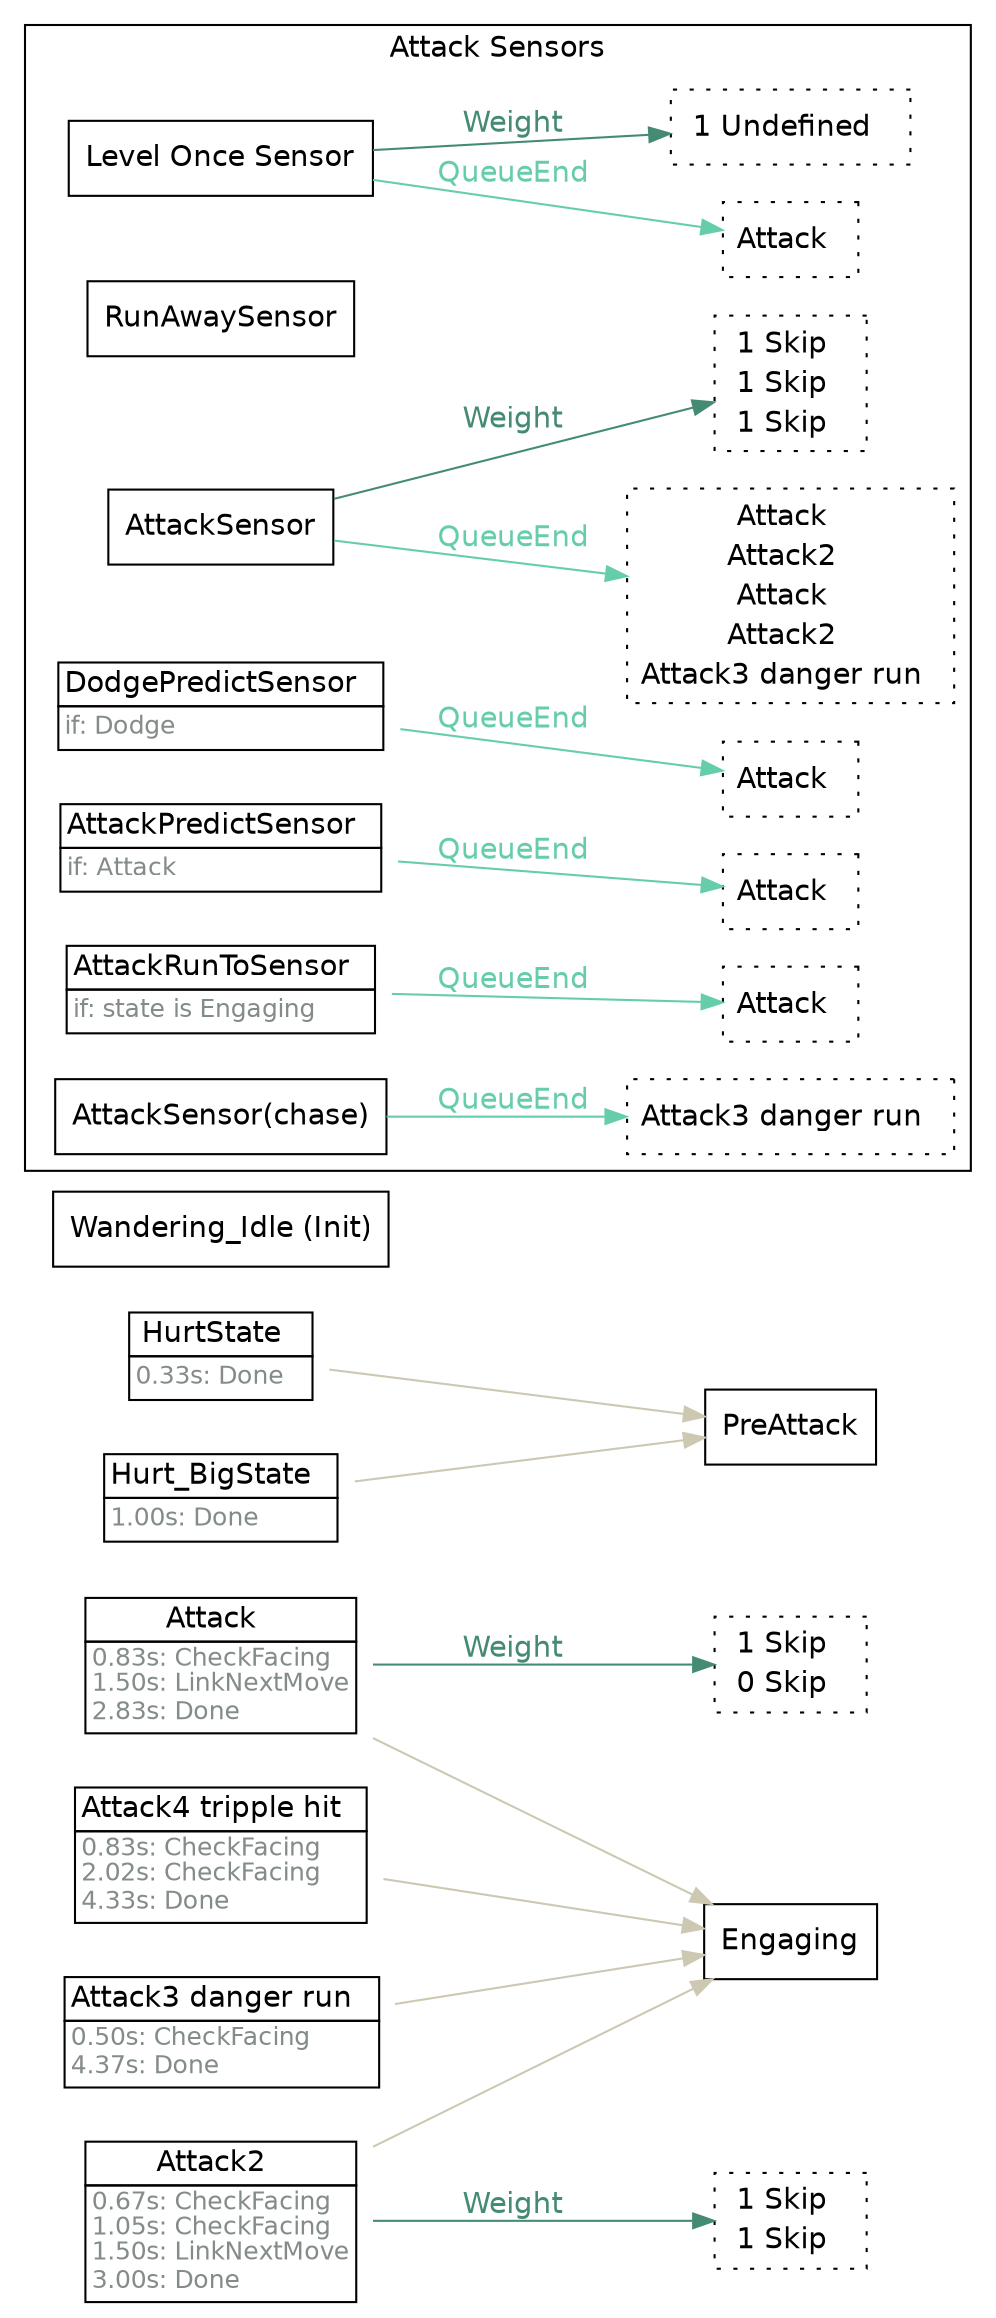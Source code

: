 strict digraph "Foo" {
	"rankdir"="LR";
	node ["shape"="box", "fontname"="Helvetica"];
	edge ["fontname"="Helvetica"];
	"Attack" ["shape"="plaintext", "label"=<<TABLE border="0" cellborder="1" cellspacing="0" cellpadding="2"><TR><TD >Attack  </TD></TR><TR><TD align="left" balign="left"><FONT point-size="12" color="azure4">0.83s: CheckFacing<br/>1.50s: LinkNextMove<br/>2.83s: Done</FONT>  </TD></TR></TABLE>>]
	"Attack" -> "Engaging"  ["color"="cornsilk3", "fontcolor"="cornsilk3"]
	"Attack_mustuse" ["shape"="box", "style"="dotted", "label"=<<TABLE border="0" cellborder="0" cellspacing="0" cellpadding="2"><TR><TD>1 Skip  </TD></TR><TR><TD>0 Skip  </TD></TR></TABLE>>]
	"Attack" -> "Attack_mustuse"  ["label"="Weight", "color"="aquamarine4", "fontcolor"="aquamarine4"]
	"Attack2" ["shape"="plaintext", "label"=<<TABLE border="0" cellborder="1" cellspacing="0" cellpadding="2"><TR><TD >Attack2  </TD></TR><TR><TD align="left" balign="left"><FONT point-size="12" color="azure4">0.67s: CheckFacing<br/>1.05s: CheckFacing<br/>1.50s: LinkNextMove<br/>3.00s: Done</FONT>  </TD></TR></TABLE>>]
	"Attack2" -> "Engaging"  ["color"="cornsilk3", "fontcolor"="cornsilk3"]
	"Attack2_mustuse" ["shape"="box", "style"="dotted", "label"=<<TABLE border="0" cellborder="0" cellspacing="0" cellpadding="2"><TR><TD>1 Skip  </TD></TR><TR><TD>1 Skip  </TD></TR></TABLE>>]
	"Attack2" -> "Attack2_mustuse"  ["label"="Weight", "color"="aquamarine4", "fontcolor"="aquamarine4"]
	"Attack3 danger run" ["shape"="plaintext", "label"=<<TABLE border="0" cellborder="1" cellspacing="0" cellpadding="2"><TR><TD >Attack3 danger run  </TD></TR><TR><TD align="left" balign="left"><FONT point-size="12" color="azure4">0.50s: CheckFacing<br/>4.37s: Done</FONT>  </TD></TR></TABLE>>]
	"Attack3 danger run" -> "Engaging"  ["color"="cornsilk3", "fontcolor"="cornsilk3"]
	"Attack4 tripple hit" ["shape"="plaintext", "label"=<<TABLE border="0" cellborder="1" cellspacing="0" cellpadding="2"><TR><TD >Attack4 tripple hit  </TD></TR><TR><TD align="left" balign="left"><FONT point-size="12" color="azure4">0.83s: CheckFacing<br/>2.02s: CheckFacing<br/>4.33s: Done</FONT>  </TD></TR></TABLE>>]
	"Attack4 tripple hit" -> "Engaging"  ["color"="cornsilk3", "fontcolor"="cornsilk3"]
	"HurtState" ["shape"="plaintext", "label"=<<TABLE border="0" cellborder="1" cellspacing="0" cellpadding="2"><TR><TD >HurtState  </TD></TR><TR><TD align="left" balign="left"><FONT point-size="12" color="azure4">0.33s: Done</FONT>  </TD></TR></TABLE>>]
	"HurtState" -> "PreAttack"  ["color"="cornsilk3", "fontcolor"="cornsilk3"]
	"Hurt_BigState" ["shape"="plaintext", "label"=<<TABLE border="0" cellborder="1" cellspacing="0" cellpadding="2"><TR><TD >Hurt_BigState  </TD></TR><TR><TD align="left" balign="left"><FONT point-size="12" color="azure4">1.00s: Done</FONT>  </TD></TR></TABLE>>]
	"Hurt_BigState" -> "PreAttack"  ["color"="cornsilk3", "fontcolor"="cornsilk3"]
	"Wandering_Idle" ["label"="Wandering_Idle (Init)"]
	subgraph "cluster_attacksensors" {
		"rank"="sink";
		"label"="Attack Sensors";
		"fontname"="Helvetica";
		"Level Once Sensor" ["label"="Level Once Sensor"]
		"Level Once Sensor_linked" ["shape"="box", "style"="dotted", "label"=<<TABLE border="0" cellborder="0" cellspacing="0" cellpadding="2"><TR><TD>Attack  </TD></TR></TABLE>>, "margin"="0.05"]
		"Level Once Sensor" -> "Level Once Sensor_linked"  ["label"="QueueEnd", "color"="aquamarine3", "fontcolor"="aquamarine3"]
		"Level Once Sensor_mustuse" ["shape"="box", "style"="dotted", "label"=<<TABLE border="0" cellborder="0" cellspacing="0" cellpadding="2"><TR><TD>1 Undefined  </TD></TR></TABLE>>]
		"Level Once Sensor" -> "Level Once Sensor_mustuse"  ["label"="Weight", "color"="aquamarine4", "fontcolor"="aquamarine4"]
		"RunAwaySensor" ["label"="RunAwaySensor"]
		"AttackSensor" ["label"="AttackSensor"]
		"AttackSensor_linked" ["shape"="box", "style"="dotted", "label"=<<TABLE border="0" cellborder="0" cellspacing="0" cellpadding="2"><TR><TD>Attack  </TD></TR><TR><TD>Attack2  </TD></TR><TR><TD>Attack  </TD></TR><TR><TD>Attack2  </TD></TR><TR><TD>Attack3 danger run  </TD></TR></TABLE>>, "margin"="0.05"]
		"AttackSensor" -> "AttackSensor_linked"  ["label"="QueueEnd", "color"="aquamarine3", "fontcolor"="aquamarine3"]
		"AttackSensor_mustuse" ["shape"="box", "style"="dotted", "label"=<<TABLE border="0" cellborder="0" cellspacing="0" cellpadding="2"><TR><TD>1 Skip  </TD></TR><TR><TD>1 Skip  </TD></TR><TR><TD>1 Skip  </TD></TR></TABLE>>]
		"AttackSensor" -> "AttackSensor_mustuse"  ["label"="Weight", "color"="aquamarine4", "fontcolor"="aquamarine4"]
		"DodgePredictSensor" ["shape"="plaintext", "label"=<<TABLE border="0" cellborder="1" cellspacing="0" cellpadding="2"><TR><TD >DodgePredictSensor  </TD></TR><TR><TD align="left" balign="left"><FONT point-size="12" color="azure4">if: Dodge</FONT>  </TD></TR></TABLE>>]
		"DodgePredictSensor_linked" ["shape"="box", "style"="dotted", "label"=<<TABLE border="0" cellborder="0" cellspacing="0" cellpadding="2"><TR><TD>Attack  </TD></TR></TABLE>>, "margin"="0.05"]
		"DodgePredictSensor" -> "DodgePredictSensor_linked"  ["label"="QueueEnd", "color"="aquamarine3", "fontcolor"="aquamarine3"]
		"AttackPredictSensor" ["shape"="plaintext", "label"=<<TABLE border="0" cellborder="1" cellspacing="0" cellpadding="2"><TR><TD >AttackPredictSensor  </TD></TR><TR><TD align="left" balign="left"><FONT point-size="12" color="azure4">if: Attack</FONT>  </TD></TR></TABLE>>]
		"AttackPredictSensor_linked" ["shape"="box", "style"="dotted", "label"=<<TABLE border="0" cellborder="0" cellspacing="0" cellpadding="2"><TR><TD>Attack  </TD></TR></TABLE>>, "margin"="0.05"]
		"AttackPredictSensor" -> "AttackPredictSensor_linked"  ["label"="QueueEnd", "color"="aquamarine3", "fontcolor"="aquamarine3"]
		"AttackRunToSensor" ["shape"="plaintext", "label"=<<TABLE border="0" cellborder="1" cellspacing="0" cellpadding="2"><TR><TD >AttackRunToSensor  </TD></TR><TR><TD align="left" balign="left"><FONT point-size="12" color="azure4">if: state is Engaging</FONT>  </TD></TR></TABLE>>]
		"AttackRunToSensor_linked" ["shape"="box", "style"="dotted", "label"=<<TABLE border="0" cellborder="0" cellspacing="0" cellpadding="2"><TR><TD>Attack  </TD></TR></TABLE>>, "margin"="0.05"]
		"AttackRunToSensor" -> "AttackRunToSensor_linked"  ["label"="QueueEnd", "color"="aquamarine3", "fontcolor"="aquamarine3"]
		"AttackSensor(chase)" ["label"="AttackSensor(chase)"]
		"AttackSensor(chase)_linked" ["shape"="box", "style"="dotted", "label"=<<TABLE border="0" cellborder="0" cellspacing="0" cellpadding="2"><TR><TD>Attack3 danger run  </TD></TR></TABLE>>, "margin"="0.05"]
		"AttackSensor(chase)" -> "AttackSensor(chase)_linked"  ["label"="QueueEnd", "color"="aquamarine3", "fontcolor"="aquamarine3"]
	}
	
}
